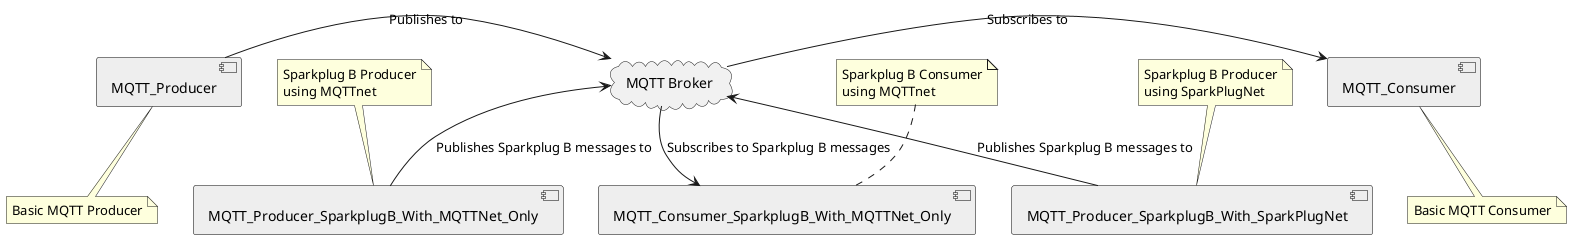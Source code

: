 @startuml MQTT_Dotnet_Projects

skinparam componentStyle uml2
skinparam component {
  FontSize 14
  FontColor #000000
  BackgroundColor #EEEEEE
  BorderColor #000000
}

[MQTT_Producer] as Producer
[MQTT_Consumer] as Consumer
[MQTT_Producer_SparkplugB_With_MQTTNet_Only] as ProducerSparkplugB
[MQTT_Consumer_SparkplugB_With_MQTTNet_Only] as ConsumerSparkplugB
[MQTT_Producer_SparkplugB_With_SparkPlugNet] as ProducerSparkPlugNet

cloud "MQTT Broker" as Broker

Producer -right-> Broker : Publishes to
Broker -right-> Consumer : Subscribes to

ProducerSparkplugB -up-> Broker : Publishes Sparkplug B messages to
Broker -down-> ConsumerSparkplugB : Subscribes to Sparkplug B messages

ProducerSparkPlugNet -up-> Broker : Publishes Sparkplug B messages to

note bottom of Producer : Basic MQTT Producer
note bottom of Consumer : Basic MQTT Consumer
note top of ProducerSparkplugB : Sparkplug B Producer\nusing MQTTnet
note top of ConsumerSparkplugB : Sparkplug B Consumer\nusing MQTTnet
note top of ProducerSparkPlugNet : Sparkplug B Producer\nusing SparkPlugNet

@enduml